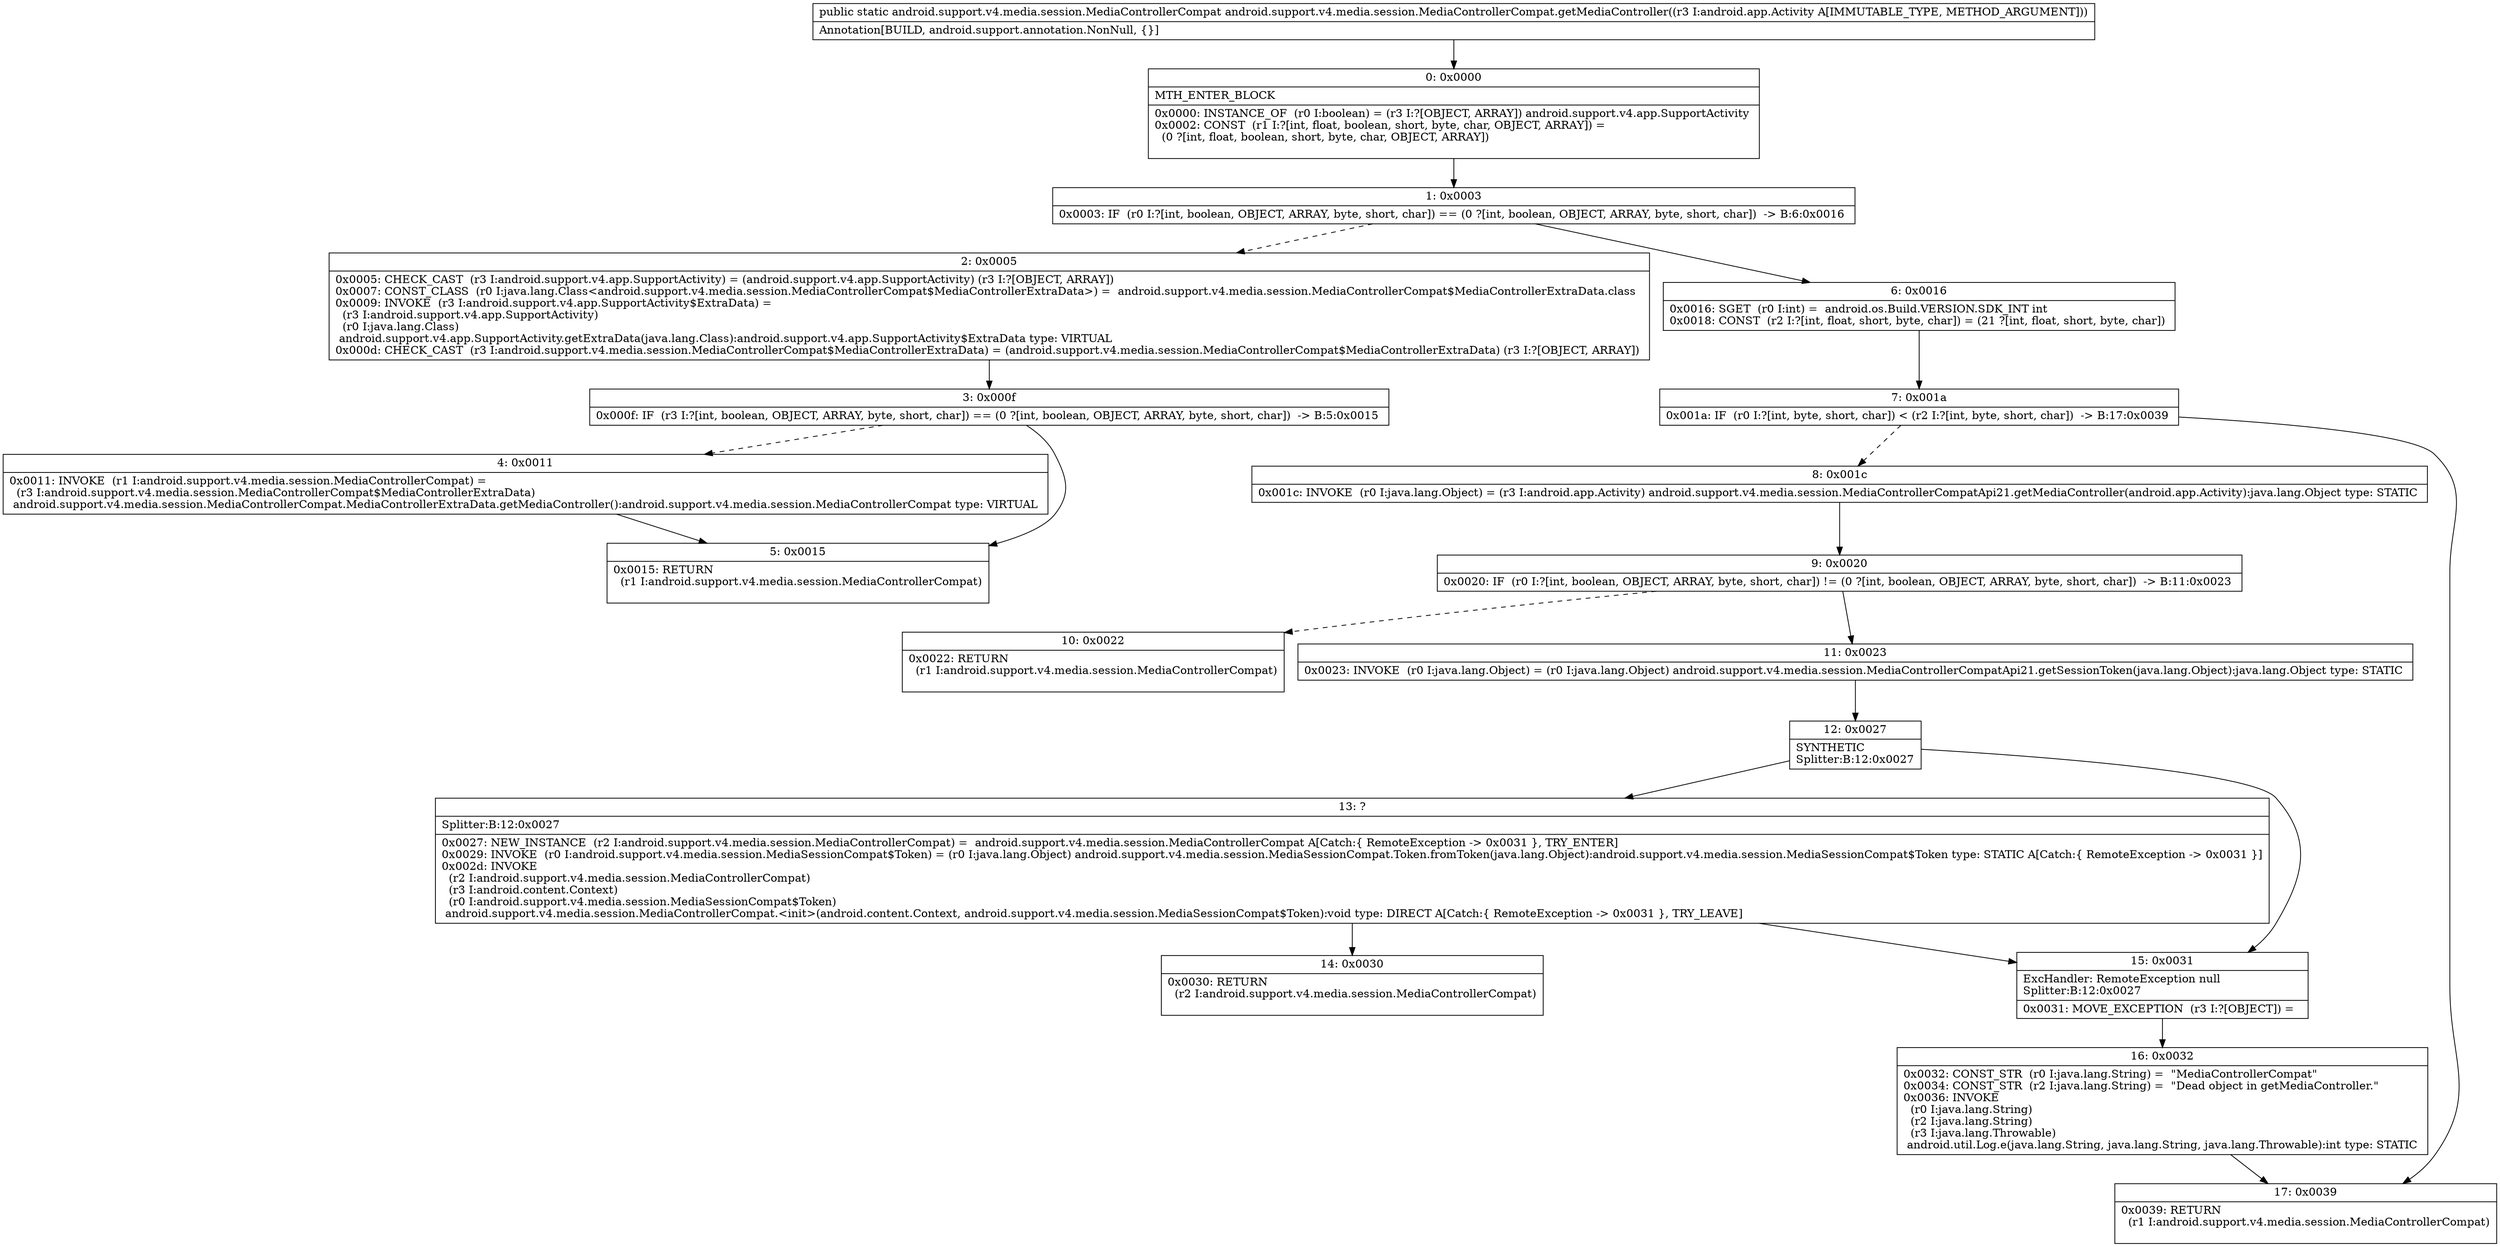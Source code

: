 digraph "CFG forandroid.support.v4.media.session.MediaControllerCompat.getMediaController(Landroid\/app\/Activity;)Landroid\/support\/v4\/media\/session\/MediaControllerCompat;" {
Node_0 [shape=record,label="{0\:\ 0x0000|MTH_ENTER_BLOCK\l|0x0000: INSTANCE_OF  (r0 I:boolean) = (r3 I:?[OBJECT, ARRAY]) android.support.v4.app.SupportActivity \l0x0002: CONST  (r1 I:?[int, float, boolean, short, byte, char, OBJECT, ARRAY]) = \l  (0 ?[int, float, boolean, short, byte, char, OBJECT, ARRAY])\l \l}"];
Node_1 [shape=record,label="{1\:\ 0x0003|0x0003: IF  (r0 I:?[int, boolean, OBJECT, ARRAY, byte, short, char]) == (0 ?[int, boolean, OBJECT, ARRAY, byte, short, char])  \-\> B:6:0x0016 \l}"];
Node_2 [shape=record,label="{2\:\ 0x0005|0x0005: CHECK_CAST  (r3 I:android.support.v4.app.SupportActivity) = (android.support.v4.app.SupportActivity) (r3 I:?[OBJECT, ARRAY]) \l0x0007: CONST_CLASS  (r0 I:java.lang.Class\<android.support.v4.media.session.MediaControllerCompat$MediaControllerExtraData\>) =  android.support.v4.media.session.MediaControllerCompat$MediaControllerExtraData.class \l0x0009: INVOKE  (r3 I:android.support.v4.app.SupportActivity$ExtraData) = \l  (r3 I:android.support.v4.app.SupportActivity)\l  (r0 I:java.lang.Class)\l android.support.v4.app.SupportActivity.getExtraData(java.lang.Class):android.support.v4.app.SupportActivity$ExtraData type: VIRTUAL \l0x000d: CHECK_CAST  (r3 I:android.support.v4.media.session.MediaControllerCompat$MediaControllerExtraData) = (android.support.v4.media.session.MediaControllerCompat$MediaControllerExtraData) (r3 I:?[OBJECT, ARRAY]) \l}"];
Node_3 [shape=record,label="{3\:\ 0x000f|0x000f: IF  (r3 I:?[int, boolean, OBJECT, ARRAY, byte, short, char]) == (0 ?[int, boolean, OBJECT, ARRAY, byte, short, char])  \-\> B:5:0x0015 \l}"];
Node_4 [shape=record,label="{4\:\ 0x0011|0x0011: INVOKE  (r1 I:android.support.v4.media.session.MediaControllerCompat) = \l  (r3 I:android.support.v4.media.session.MediaControllerCompat$MediaControllerExtraData)\l android.support.v4.media.session.MediaControllerCompat.MediaControllerExtraData.getMediaController():android.support.v4.media.session.MediaControllerCompat type: VIRTUAL \l}"];
Node_5 [shape=record,label="{5\:\ 0x0015|0x0015: RETURN  \l  (r1 I:android.support.v4.media.session.MediaControllerCompat)\l \l}"];
Node_6 [shape=record,label="{6\:\ 0x0016|0x0016: SGET  (r0 I:int) =  android.os.Build.VERSION.SDK_INT int \l0x0018: CONST  (r2 I:?[int, float, short, byte, char]) = (21 ?[int, float, short, byte, char]) \l}"];
Node_7 [shape=record,label="{7\:\ 0x001a|0x001a: IF  (r0 I:?[int, byte, short, char]) \< (r2 I:?[int, byte, short, char])  \-\> B:17:0x0039 \l}"];
Node_8 [shape=record,label="{8\:\ 0x001c|0x001c: INVOKE  (r0 I:java.lang.Object) = (r3 I:android.app.Activity) android.support.v4.media.session.MediaControllerCompatApi21.getMediaController(android.app.Activity):java.lang.Object type: STATIC \l}"];
Node_9 [shape=record,label="{9\:\ 0x0020|0x0020: IF  (r0 I:?[int, boolean, OBJECT, ARRAY, byte, short, char]) != (0 ?[int, boolean, OBJECT, ARRAY, byte, short, char])  \-\> B:11:0x0023 \l}"];
Node_10 [shape=record,label="{10\:\ 0x0022|0x0022: RETURN  \l  (r1 I:android.support.v4.media.session.MediaControllerCompat)\l \l}"];
Node_11 [shape=record,label="{11\:\ 0x0023|0x0023: INVOKE  (r0 I:java.lang.Object) = (r0 I:java.lang.Object) android.support.v4.media.session.MediaControllerCompatApi21.getSessionToken(java.lang.Object):java.lang.Object type: STATIC \l}"];
Node_12 [shape=record,label="{12\:\ 0x0027|SYNTHETIC\lSplitter:B:12:0x0027\l}"];
Node_13 [shape=record,label="{13\:\ ?|Splitter:B:12:0x0027\l|0x0027: NEW_INSTANCE  (r2 I:android.support.v4.media.session.MediaControllerCompat) =  android.support.v4.media.session.MediaControllerCompat A[Catch:\{ RemoteException \-\> 0x0031 \}, TRY_ENTER]\l0x0029: INVOKE  (r0 I:android.support.v4.media.session.MediaSessionCompat$Token) = (r0 I:java.lang.Object) android.support.v4.media.session.MediaSessionCompat.Token.fromToken(java.lang.Object):android.support.v4.media.session.MediaSessionCompat$Token type: STATIC A[Catch:\{ RemoteException \-\> 0x0031 \}]\l0x002d: INVOKE  \l  (r2 I:android.support.v4.media.session.MediaControllerCompat)\l  (r3 I:android.content.Context)\l  (r0 I:android.support.v4.media.session.MediaSessionCompat$Token)\l android.support.v4.media.session.MediaControllerCompat.\<init\>(android.content.Context, android.support.v4.media.session.MediaSessionCompat$Token):void type: DIRECT A[Catch:\{ RemoteException \-\> 0x0031 \}, TRY_LEAVE]\l}"];
Node_14 [shape=record,label="{14\:\ 0x0030|0x0030: RETURN  \l  (r2 I:android.support.v4.media.session.MediaControllerCompat)\l \l}"];
Node_15 [shape=record,label="{15\:\ 0x0031|ExcHandler: RemoteException null\lSplitter:B:12:0x0027\l|0x0031: MOVE_EXCEPTION  (r3 I:?[OBJECT]) =  \l}"];
Node_16 [shape=record,label="{16\:\ 0x0032|0x0032: CONST_STR  (r0 I:java.lang.String) =  \"MediaControllerCompat\" \l0x0034: CONST_STR  (r2 I:java.lang.String) =  \"Dead object in getMediaController.\" \l0x0036: INVOKE  \l  (r0 I:java.lang.String)\l  (r2 I:java.lang.String)\l  (r3 I:java.lang.Throwable)\l android.util.Log.e(java.lang.String, java.lang.String, java.lang.Throwable):int type: STATIC \l}"];
Node_17 [shape=record,label="{17\:\ 0x0039|0x0039: RETURN  \l  (r1 I:android.support.v4.media.session.MediaControllerCompat)\l \l}"];
MethodNode[shape=record,label="{public static android.support.v4.media.session.MediaControllerCompat android.support.v4.media.session.MediaControllerCompat.getMediaController((r3 I:android.app.Activity A[IMMUTABLE_TYPE, METHOD_ARGUMENT]))  | Annotation[BUILD, android.support.annotation.NonNull, \{\}]\l}"];
MethodNode -> Node_0;
Node_0 -> Node_1;
Node_1 -> Node_2[style=dashed];
Node_1 -> Node_6;
Node_2 -> Node_3;
Node_3 -> Node_4[style=dashed];
Node_3 -> Node_5;
Node_4 -> Node_5;
Node_6 -> Node_7;
Node_7 -> Node_8[style=dashed];
Node_7 -> Node_17;
Node_8 -> Node_9;
Node_9 -> Node_10[style=dashed];
Node_9 -> Node_11;
Node_11 -> Node_12;
Node_12 -> Node_13;
Node_12 -> Node_15;
Node_13 -> Node_14;
Node_13 -> Node_15;
Node_15 -> Node_16;
Node_16 -> Node_17;
}

